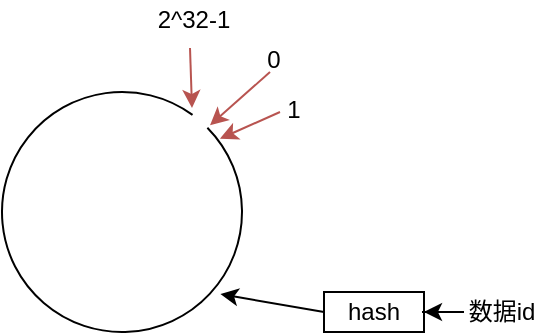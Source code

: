 <mxfile version="24.0.7" type="github">
  <diagram name="第 1 页" id="eQK8iN9wtmOXh5SC_Mzd">
    <mxGraphModel dx="581" dy="310" grid="1" gridSize="10" guides="1" tooltips="1" connect="1" arrows="1" fold="1" page="1" pageScale="1" pageWidth="827" pageHeight="1169" math="0" shadow="0">
      <root>
        <mxCell id="0" />
        <mxCell id="1" parent="0" />
        <mxCell id="s7bBKaesX8yj2osPY7Zz-1" value="" style="verticalLabelPosition=bottom;verticalAlign=top;html=1;shape=mxgraph.basic.arc;startAngle=0.126;endAngle=0.1;" vertex="1" parent="1">
          <mxGeometry x="290" y="110" width="120" height="120" as="geometry" />
        </mxCell>
        <mxCell id="s7bBKaesX8yj2osPY7Zz-2" value="" style="endArrow=classic;html=1;rounded=0;fillColor=#f8cecc;strokeColor=#b85450;" edge="1" parent="1">
          <mxGeometry width="50" height="50" relative="1" as="geometry">
            <mxPoint x="424" y="100" as="sourcePoint" />
            <mxPoint x="394" y="126.667" as="targetPoint" />
            <Array as="points" />
          </mxGeometry>
        </mxCell>
        <mxCell id="s7bBKaesX8yj2osPY7Zz-3" value="0" style="text;html=1;align=center;verticalAlign=middle;whiteSpace=wrap;rounded=0;" vertex="1" parent="1">
          <mxGeometry x="411" y="84" width="30" height="20" as="geometry" />
        </mxCell>
        <mxCell id="s7bBKaesX8yj2osPY7Zz-4" value="" style="endArrow=classic;html=1;rounded=0;fillColor=#f8cecc;strokeColor=#b85450;" edge="1" parent="1">
          <mxGeometry width="50" height="50" relative="1" as="geometry">
            <mxPoint x="429" y="120" as="sourcePoint" />
            <mxPoint x="399" y="133.333" as="targetPoint" />
            <Array as="points" />
          </mxGeometry>
        </mxCell>
        <mxCell id="s7bBKaesX8yj2osPY7Zz-5" value="1" style="text;html=1;align=center;verticalAlign=middle;whiteSpace=wrap;rounded=0;" vertex="1" parent="1">
          <mxGeometry x="421" y="109" width="30" height="20" as="geometry" />
        </mxCell>
        <mxCell id="s7bBKaesX8yj2osPY7Zz-6" value="" style="endArrow=classic;html=1;rounded=0;fillColor=#f8cecc;strokeColor=#b85450;" edge="1" parent="1">
          <mxGeometry width="50" height="50" relative="1" as="geometry">
            <mxPoint x="384" y="88" as="sourcePoint" />
            <mxPoint x="385" y="118.003" as="targetPoint" />
            <Array as="points" />
          </mxGeometry>
        </mxCell>
        <mxCell id="s7bBKaesX8yj2osPY7Zz-7" value="2^32-1" style="text;html=1;align=center;verticalAlign=middle;whiteSpace=wrap;rounded=0;" vertex="1" parent="1">
          <mxGeometry x="351" y="64" width="70" height="20" as="geometry" />
        </mxCell>
        <mxCell id="s7bBKaesX8yj2osPY7Zz-8" value="hash" style="rounded=0;whiteSpace=wrap;html=1;" vertex="1" parent="1">
          <mxGeometry x="451" y="210" width="50" height="20" as="geometry" />
        </mxCell>
        <mxCell id="s7bBKaesX8yj2osPY7Zz-10" style="edgeStyle=orthogonalEdgeStyle;rounded=0;orthogonalLoop=1;jettySize=auto;html=1;entryX=1;entryY=0.5;entryDx=0;entryDy=0;" edge="1" parent="1" source="s7bBKaesX8yj2osPY7Zz-9" target="s7bBKaesX8yj2osPY7Zz-8">
          <mxGeometry relative="1" as="geometry" />
        </mxCell>
        <mxCell id="s7bBKaesX8yj2osPY7Zz-9" value="数据id" style="text;html=1;align=center;verticalAlign=middle;whiteSpace=wrap;rounded=0;" vertex="1" parent="1">
          <mxGeometry x="520" y="212.5" width="40" height="15" as="geometry" />
        </mxCell>
        <mxCell id="s7bBKaesX8yj2osPY7Zz-11" style="rounded=0;orthogonalLoop=1;jettySize=auto;html=1;exitX=0;exitY=0.5;exitDx=0;exitDy=0;entryX=0.91;entryY=0.842;entryDx=0;entryDy=0;entryPerimeter=0;" edge="1" parent="1" source="s7bBKaesX8yj2osPY7Zz-8" target="s7bBKaesX8yj2osPY7Zz-1">
          <mxGeometry relative="1" as="geometry" />
        </mxCell>
      </root>
    </mxGraphModel>
  </diagram>
</mxfile>
